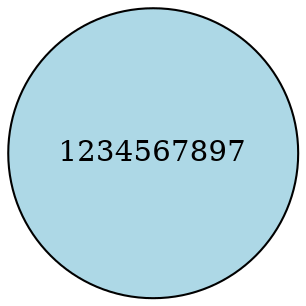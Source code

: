 digraph G {
    node [shape=circle, style=filled, fillcolor=lightblue, fontcolor=black]; // Configuración de nodos
    
    95 [label="1234567897"];
}
